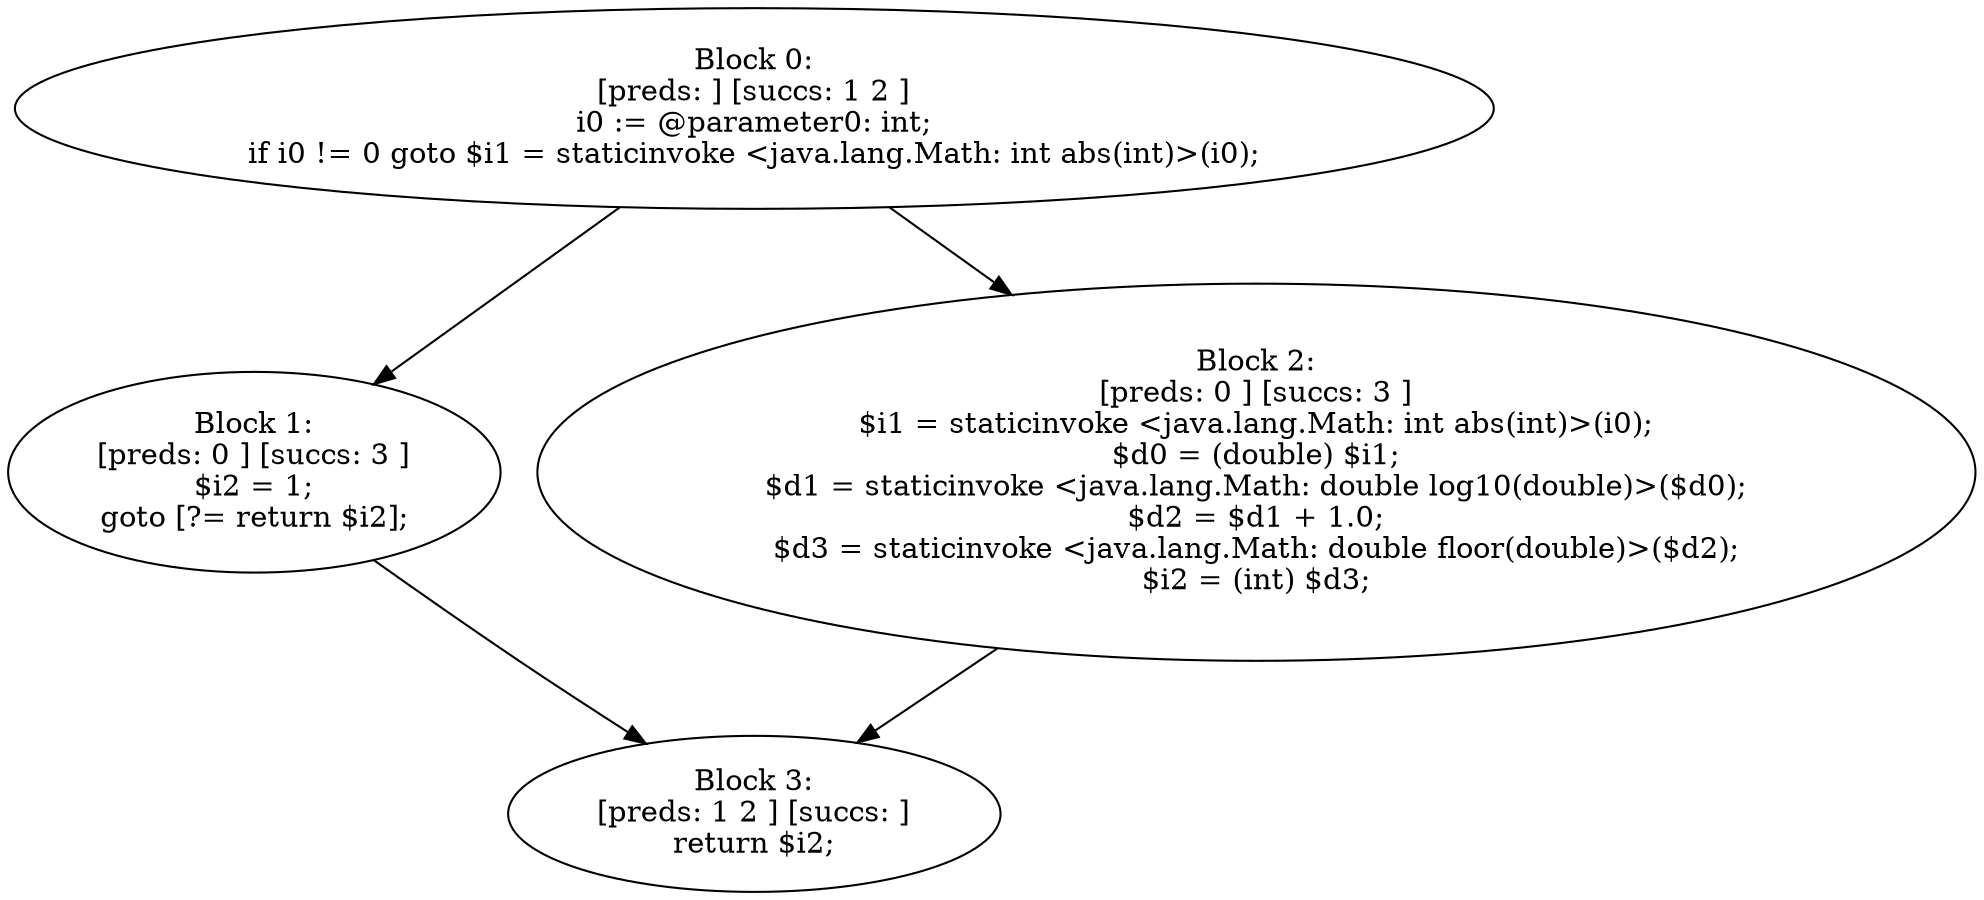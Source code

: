 digraph "unitGraph" {
    "Block 0:
[preds: ] [succs: 1 2 ]
i0 := @parameter0: int;
if i0 != 0 goto $i1 = staticinvoke <java.lang.Math: int abs(int)>(i0);
"
    "Block 1:
[preds: 0 ] [succs: 3 ]
$i2 = 1;
goto [?= return $i2];
"
    "Block 2:
[preds: 0 ] [succs: 3 ]
$i1 = staticinvoke <java.lang.Math: int abs(int)>(i0);
$d0 = (double) $i1;
$d1 = staticinvoke <java.lang.Math: double log10(double)>($d0);
$d2 = $d1 + 1.0;
$d3 = staticinvoke <java.lang.Math: double floor(double)>($d2);
$i2 = (int) $d3;
"
    "Block 3:
[preds: 1 2 ] [succs: ]
return $i2;
"
    "Block 0:
[preds: ] [succs: 1 2 ]
i0 := @parameter0: int;
if i0 != 0 goto $i1 = staticinvoke <java.lang.Math: int abs(int)>(i0);
"->"Block 1:
[preds: 0 ] [succs: 3 ]
$i2 = 1;
goto [?= return $i2];
";
    "Block 0:
[preds: ] [succs: 1 2 ]
i0 := @parameter0: int;
if i0 != 0 goto $i1 = staticinvoke <java.lang.Math: int abs(int)>(i0);
"->"Block 2:
[preds: 0 ] [succs: 3 ]
$i1 = staticinvoke <java.lang.Math: int abs(int)>(i0);
$d0 = (double) $i1;
$d1 = staticinvoke <java.lang.Math: double log10(double)>($d0);
$d2 = $d1 + 1.0;
$d3 = staticinvoke <java.lang.Math: double floor(double)>($d2);
$i2 = (int) $d3;
";
    "Block 1:
[preds: 0 ] [succs: 3 ]
$i2 = 1;
goto [?= return $i2];
"->"Block 3:
[preds: 1 2 ] [succs: ]
return $i2;
";
    "Block 2:
[preds: 0 ] [succs: 3 ]
$i1 = staticinvoke <java.lang.Math: int abs(int)>(i0);
$d0 = (double) $i1;
$d1 = staticinvoke <java.lang.Math: double log10(double)>($d0);
$d2 = $d1 + 1.0;
$d3 = staticinvoke <java.lang.Math: double floor(double)>($d2);
$i2 = (int) $d3;
"->"Block 3:
[preds: 1 2 ] [succs: ]
return $i2;
";
}
